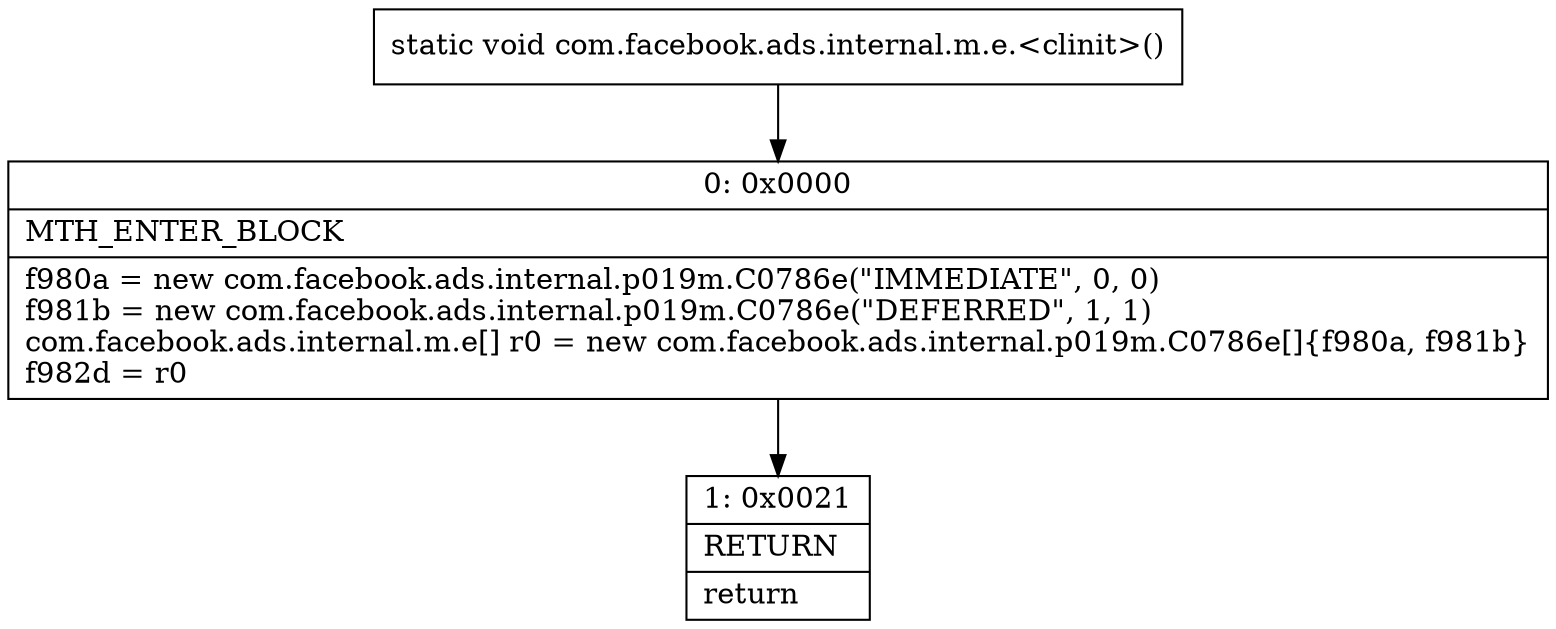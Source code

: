 digraph "CFG forcom.facebook.ads.internal.m.e.\<clinit\>()V" {
Node_0 [shape=record,label="{0\:\ 0x0000|MTH_ENTER_BLOCK\l|f980a = new com.facebook.ads.internal.p019m.C0786e(\"IMMEDIATE\", 0, 0)\lf981b = new com.facebook.ads.internal.p019m.C0786e(\"DEFERRED\", 1, 1)\lcom.facebook.ads.internal.m.e[] r0 = new com.facebook.ads.internal.p019m.C0786e[]\{f980a, f981b\}\lf982d = r0\l}"];
Node_1 [shape=record,label="{1\:\ 0x0021|RETURN\l|return\l}"];
MethodNode[shape=record,label="{static void com.facebook.ads.internal.m.e.\<clinit\>() }"];
MethodNode -> Node_0;
Node_0 -> Node_1;
}

